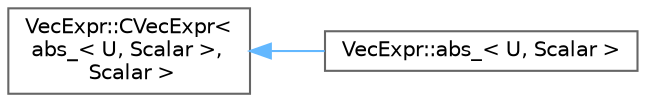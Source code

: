 digraph "Graphical Class Hierarchy"
{
 // LATEX_PDF_SIZE
  bgcolor="transparent";
  edge [fontname=Helvetica,fontsize=10,labelfontname=Helvetica,labelfontsize=10];
  node [fontname=Helvetica,fontsize=10,shape=box,height=0.2,width=0.4];
  rankdir="LR";
  Node0 [id="Node000000",label="VecExpr::CVecExpr\<\l abs_\< U, Scalar \>,\l Scalar \>",height=0.2,width=0.4,color="grey40", fillcolor="white", style="filled",URL="$classVecExpr_1_1CVecExpr.html",tooltip=" "];
  Node0 -> Node1 [id="edge449_Node000000_Node000001",dir="back",color="steelblue1",style="solid",tooltip=" "];
  Node1 [id="Node000001",label="VecExpr::abs_\< U, Scalar \>",height=0.2,width=0.4,color="grey40", fillcolor="white", style="filled",URL="$classVecExpr_1_1abs__.html",tooltip=" "];
}
